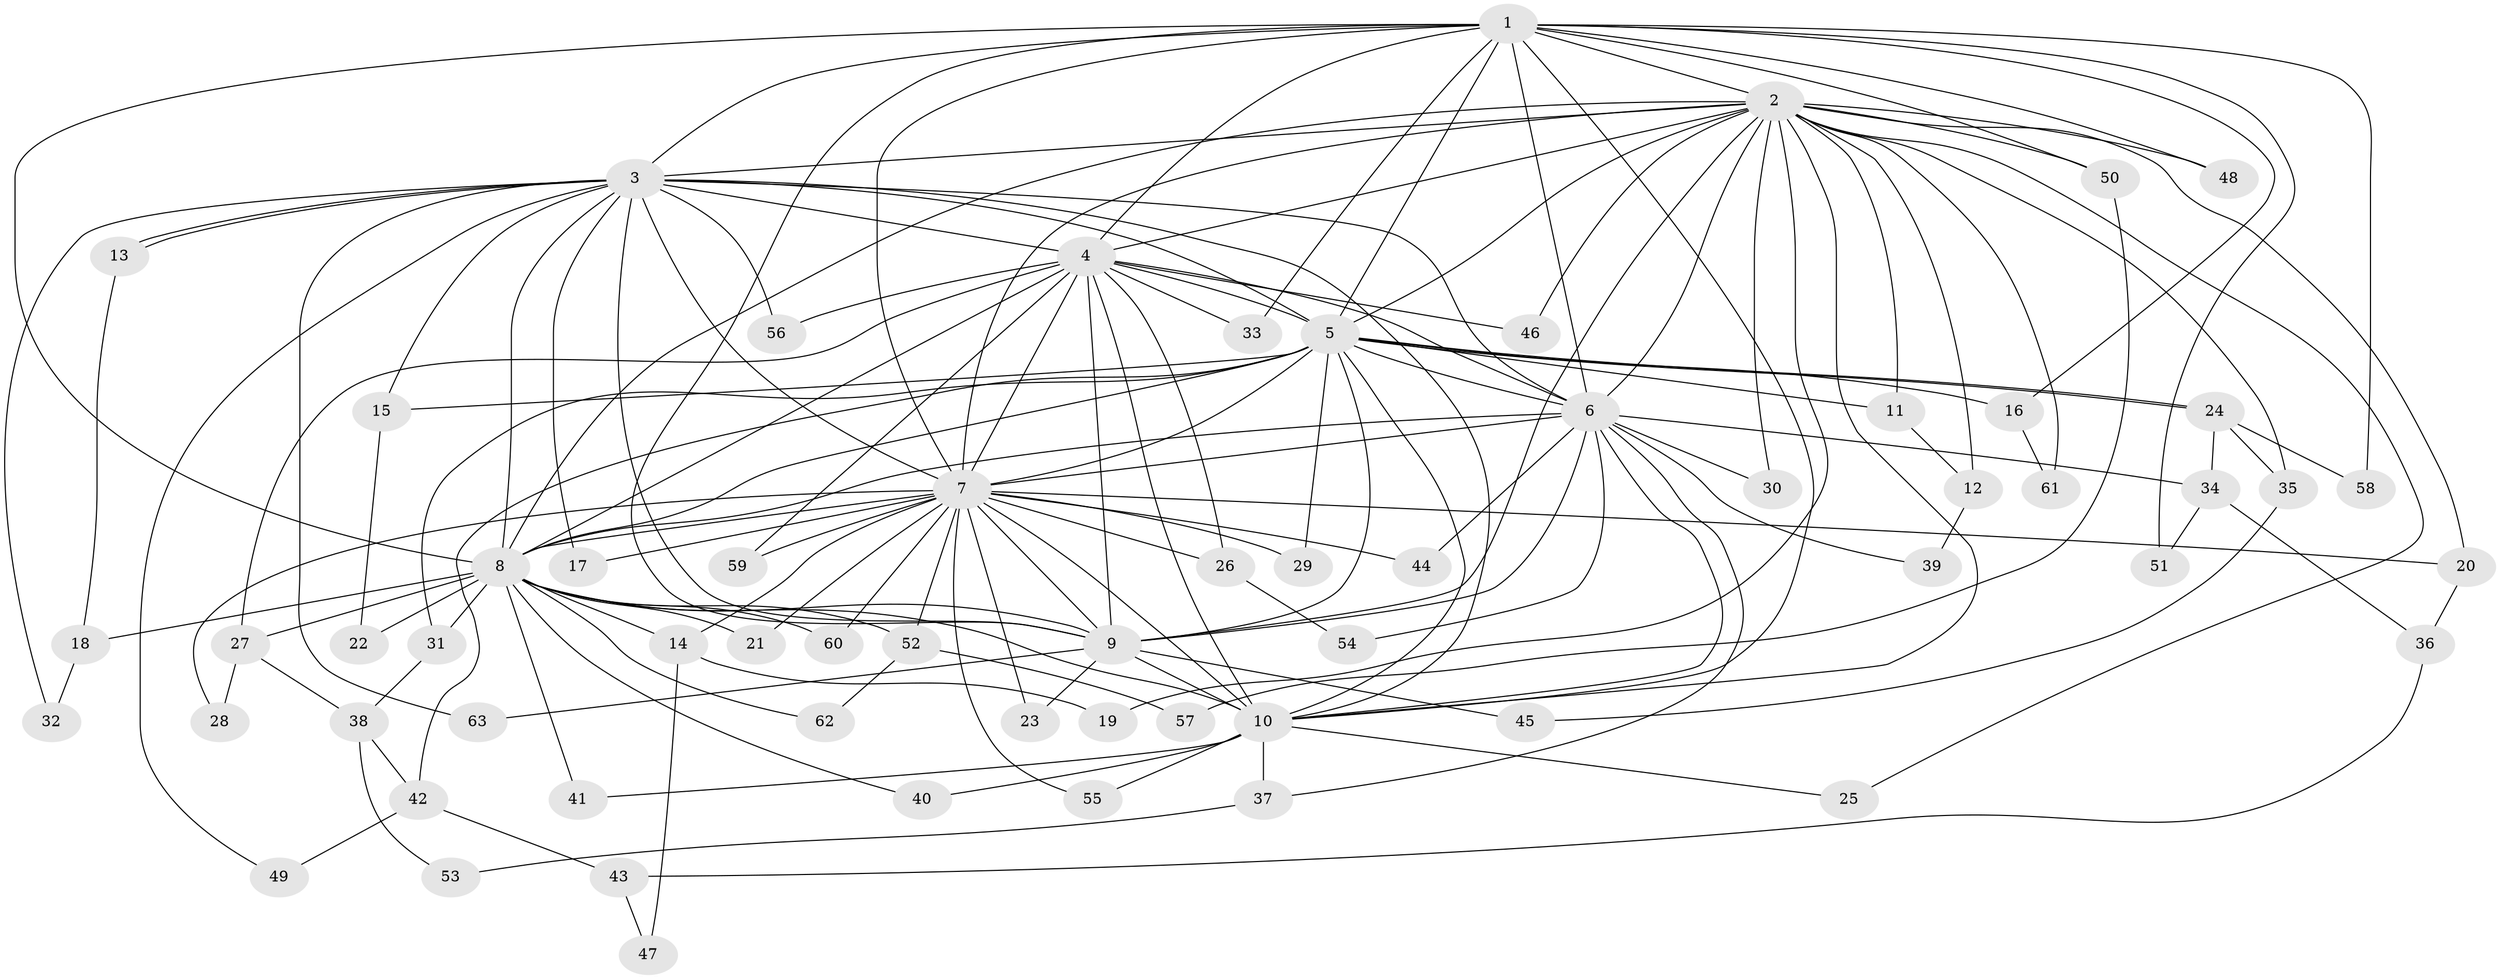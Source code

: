 // coarse degree distribution, {13: 0.05263157894736842, 16: 0.02631578947368421, 12: 0.07894736842105263, 15: 0.02631578947368421, 8: 0.05263157894736842, 3: 0.21052631578947367, 2: 0.39473684210526316, 9: 0.02631578947368421, 4: 0.07894736842105263, 5: 0.05263157894736842}
// Generated by graph-tools (version 1.1) at 2025/49/03/04/25 22:49:47]
// undirected, 63 vertices, 151 edges
graph export_dot {
  node [color=gray90,style=filled];
  1;
  2;
  3;
  4;
  5;
  6;
  7;
  8;
  9;
  10;
  11;
  12;
  13;
  14;
  15;
  16;
  17;
  18;
  19;
  20;
  21;
  22;
  23;
  24;
  25;
  26;
  27;
  28;
  29;
  30;
  31;
  32;
  33;
  34;
  35;
  36;
  37;
  38;
  39;
  40;
  41;
  42;
  43;
  44;
  45;
  46;
  47;
  48;
  49;
  50;
  51;
  52;
  53;
  54;
  55;
  56;
  57;
  58;
  59;
  60;
  61;
  62;
  63;
  1 -- 2;
  1 -- 3;
  1 -- 4;
  1 -- 5;
  1 -- 6;
  1 -- 7;
  1 -- 8;
  1 -- 9;
  1 -- 10;
  1 -- 16;
  1 -- 33;
  1 -- 48;
  1 -- 50;
  1 -- 51;
  1 -- 58;
  2 -- 3;
  2 -- 4;
  2 -- 5;
  2 -- 6;
  2 -- 7;
  2 -- 8;
  2 -- 9;
  2 -- 10;
  2 -- 11;
  2 -- 12;
  2 -- 19;
  2 -- 20;
  2 -- 25;
  2 -- 30;
  2 -- 35;
  2 -- 46;
  2 -- 48;
  2 -- 50;
  2 -- 61;
  3 -- 4;
  3 -- 5;
  3 -- 6;
  3 -- 7;
  3 -- 8;
  3 -- 9;
  3 -- 10;
  3 -- 13;
  3 -- 13;
  3 -- 15;
  3 -- 17;
  3 -- 32;
  3 -- 49;
  3 -- 56;
  3 -- 63;
  4 -- 5;
  4 -- 6;
  4 -- 7;
  4 -- 8;
  4 -- 9;
  4 -- 10;
  4 -- 26;
  4 -- 27;
  4 -- 33;
  4 -- 46;
  4 -- 56;
  4 -- 59;
  5 -- 6;
  5 -- 7;
  5 -- 8;
  5 -- 9;
  5 -- 10;
  5 -- 11;
  5 -- 15;
  5 -- 16;
  5 -- 24;
  5 -- 24;
  5 -- 29;
  5 -- 31;
  5 -- 42;
  6 -- 7;
  6 -- 8;
  6 -- 9;
  6 -- 10;
  6 -- 30;
  6 -- 34;
  6 -- 37;
  6 -- 39;
  6 -- 44;
  6 -- 54;
  7 -- 8;
  7 -- 9;
  7 -- 10;
  7 -- 14;
  7 -- 17;
  7 -- 20;
  7 -- 21;
  7 -- 23;
  7 -- 26;
  7 -- 28;
  7 -- 29;
  7 -- 44;
  7 -- 52;
  7 -- 55;
  7 -- 59;
  7 -- 60;
  8 -- 9;
  8 -- 10;
  8 -- 14;
  8 -- 18;
  8 -- 21;
  8 -- 22;
  8 -- 27;
  8 -- 31;
  8 -- 40;
  8 -- 41;
  8 -- 52;
  8 -- 60;
  8 -- 62;
  9 -- 10;
  9 -- 23;
  9 -- 45;
  9 -- 63;
  10 -- 25;
  10 -- 37;
  10 -- 40;
  10 -- 41;
  10 -- 55;
  11 -- 12;
  12 -- 39;
  13 -- 18;
  14 -- 19;
  14 -- 47;
  15 -- 22;
  16 -- 61;
  18 -- 32;
  20 -- 36;
  24 -- 34;
  24 -- 35;
  24 -- 58;
  26 -- 54;
  27 -- 28;
  27 -- 38;
  31 -- 38;
  34 -- 36;
  34 -- 51;
  35 -- 45;
  36 -- 43;
  37 -- 53;
  38 -- 42;
  38 -- 53;
  42 -- 43;
  42 -- 49;
  43 -- 47;
  50 -- 57;
  52 -- 57;
  52 -- 62;
}
